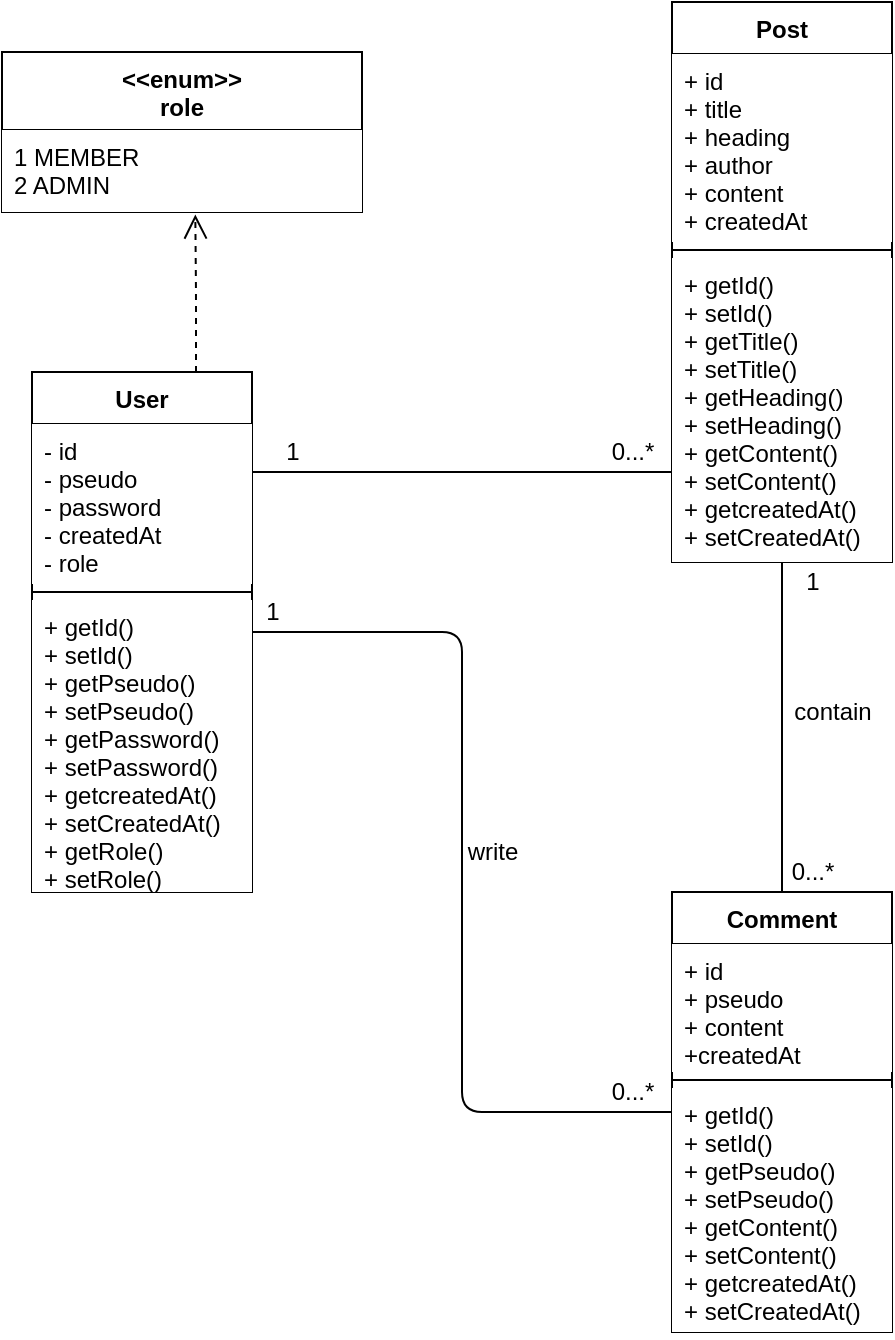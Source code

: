 <mxfile version="12.9.9" type="device"><diagram id="MVQzkmxj7oTp172YES03" name="Page-1"><mxGraphModel dx="195" dy="806" grid="1" gridSize="10" guides="1" tooltips="1" connect="1" arrows="1" fold="1" page="1" pageScale="1" pageWidth="827" pageHeight="1169" math="0" shadow="0"><root><mxCell id="0"/><mxCell id="1" parent="0"/><mxCell id="KkqZKMKDSex_E3UNt-Xo-31" value="" style="endArrow=open;dashed=1;html=1;entryX=0.537;entryY=1.03;entryDx=0;entryDy=0;entryPerimeter=0;edgeStyle=orthogonalEdgeStyle;endFill=0;strokeWidth=1;endSize=10;startSize=8;" edge="1" parent="1" source="KkqZKMKDSex_E3UNt-Xo-13" target="KkqZKMKDSex_E3UNt-Xo-18"><mxGeometry width="50" height="50" relative="1" as="geometry"><mxPoint x="1100" y="630" as="sourcePoint"/><mxPoint x="1150" y="580" as="targetPoint"/><Array as="points"><mxPoint x="1082" y="450"/><mxPoint x="1082" y="450"/></Array></mxGeometry></mxCell><mxCell id="KkqZKMKDSex_E3UNt-Xo-33" value="" style="endArrow=none;html=1;strokeWidth=1;edgeStyle=orthogonalEdgeStyle;" edge="1" parent="1" source="KkqZKMKDSex_E3UNt-Xo-13" target="KkqZKMKDSex_E3UNt-Xo-1"><mxGeometry width="50" height="50" relative="1" as="geometry"><mxPoint x="1280" y="580" as="sourcePoint"/><mxPoint x="1330" y="530" as="targetPoint"/><Array as="points"><mxPoint x="1200" y="540"/><mxPoint x="1200" y="540"/></Array></mxGeometry></mxCell><mxCell id="KkqZKMKDSex_E3UNt-Xo-34" value="" style="endArrow=none;html=1;strokeWidth=1;edgeStyle=orthogonalEdgeStyle;" edge="1" parent="1" source="KkqZKMKDSex_E3UNt-Xo-13" target="KkqZKMKDSex_E3UNt-Xo-5"><mxGeometry width="50" height="50" relative="1" as="geometry"><mxPoint x="1180" y="530" as="sourcePoint"/><mxPoint x="1450" y="600" as="targetPoint"/></mxGeometry></mxCell><mxCell id="KkqZKMKDSex_E3UNt-Xo-13" value="User&#10;" style="swimlane;fontStyle=1;align=center;verticalAlign=top;childLayout=stackLayout;horizontal=1;startSize=26;horizontalStack=0;resizeParent=1;resizeParentMax=0;resizeLast=0;collapsible=1;marginBottom=0;swimlaneLine=1;backgroundOutline=0;fillColor=#ffffff;" vertex="1" parent="1"><mxGeometry x="1000" y="490" width="110" height="260" as="geometry"/></mxCell><mxCell id="KkqZKMKDSex_E3UNt-Xo-14" value="- id&#10;- pseudo&#10;- password&#10;- createdAt&#10;- role" style="text;strokeColor=none;fillColor=#ffffff;align=left;verticalAlign=top;spacingLeft=4;spacingRight=4;overflow=hidden;rotatable=0;points=[[0,0.5],[1,0.5]];portConstraint=eastwest;shadow=0;" vertex="1" parent="KkqZKMKDSex_E3UNt-Xo-13"><mxGeometry y="26" width="110" height="80" as="geometry"/></mxCell><mxCell id="KkqZKMKDSex_E3UNt-Xo-15" value="" style="line;strokeWidth=1;fillColor=#ffffff;align=left;verticalAlign=middle;spacingTop=-1;spacingLeft=3;spacingRight=3;rotatable=0;labelPosition=right;points=[];portConstraint=eastwest;" vertex="1" parent="KkqZKMKDSex_E3UNt-Xo-13"><mxGeometry y="106" width="110" height="8" as="geometry"/></mxCell><mxCell id="KkqZKMKDSex_E3UNt-Xo-16" value="+ getId()&#10;+ setId()&#10;+ getPseudo()&#10;+ setPseudo()&#10;+ getPassword()&#10;+ setPassword()&#10;+ getcreatedAt()&#10;+ setCreatedAt()&#10;+ getRole()&#10;+ setRole()&#10;" style="text;strokeColor=none;fillColor=#ffffff;align=left;verticalAlign=top;spacingLeft=4;spacingRight=4;overflow=hidden;rotatable=0;points=[[0,0.5],[1,0.5]];portConstraint=eastwest;" vertex="1" parent="KkqZKMKDSex_E3UNt-Xo-13"><mxGeometry y="114" width="110" height="146" as="geometry"/></mxCell><mxCell id="KkqZKMKDSex_E3UNt-Xo-17" value="&lt;&lt;enum&gt;&gt;&#10;role&#10;" style="swimlane;fontStyle=1;align=center;verticalAlign=top;childLayout=stackLayout;horizontal=1;startSize=39;horizontalStack=0;resizeParent=1;resizeParentMax=0;resizeLast=0;collapsible=1;marginBottom=0;swimlaneLine=1;backgroundOutline=0;fillColor=#ffffff;" vertex="1" parent="1"><mxGeometry x="985" y="330" width="180" height="80" as="geometry"/></mxCell><mxCell id="KkqZKMKDSex_E3UNt-Xo-18" value="1 MEMBER&#10;2 ADMIN" style="text;strokeColor=none;fillColor=#ffffff;align=left;verticalAlign=top;spacingLeft=4;spacingRight=4;overflow=hidden;rotatable=0;points=[[0,0.5],[1,0.5]];portConstraint=eastwest;shadow=0;" vertex="1" parent="KkqZKMKDSex_E3UNt-Xo-17"><mxGeometry y="39" width="180" height="41" as="geometry"/></mxCell><mxCell id="KkqZKMKDSex_E3UNt-Xo-5" value="Comment" style="swimlane;fontStyle=1;align=center;verticalAlign=top;childLayout=stackLayout;horizontal=1;startSize=26;horizontalStack=0;resizeParent=1;resizeParentMax=0;resizeLast=0;collapsible=1;marginBottom=0;swimlaneLine=1;backgroundOutline=0;fillColor=#ffffff;" vertex="1" parent="1"><mxGeometry x="1320" y="750" width="110" height="220" as="geometry"/></mxCell><mxCell id="KkqZKMKDSex_E3UNt-Xo-6" value="+ id&#10;+ pseudo&#10;+ content&#10;+createdAt" style="text;strokeColor=none;fillColor=#ffffff;align=left;verticalAlign=top;spacingLeft=4;spacingRight=4;overflow=hidden;rotatable=0;points=[[0,0.5],[1,0.5]];portConstraint=eastwest;shadow=0;" vertex="1" parent="KkqZKMKDSex_E3UNt-Xo-5"><mxGeometry y="26" width="110" height="64" as="geometry"/></mxCell><mxCell id="KkqZKMKDSex_E3UNt-Xo-7" value="" style="line;strokeWidth=1;fillColor=#ffffff;align=left;verticalAlign=middle;spacingTop=-1;spacingLeft=3;spacingRight=3;rotatable=0;labelPosition=right;points=[];portConstraint=eastwest;" vertex="1" parent="KkqZKMKDSex_E3UNt-Xo-5"><mxGeometry y="90" width="110" height="8" as="geometry"/></mxCell><mxCell id="KkqZKMKDSex_E3UNt-Xo-8" value="+ getId()&#10;+ setId()&#10;+ getPseudo()&#10;+ setPseudo()&#10;+ getContent()&#10;+ setContent()&#10;+ getcreatedAt()&#10;+ setCreatedAt()" style="text;strokeColor=none;fillColor=#ffffff;align=left;verticalAlign=top;spacingLeft=4;spacingRight=4;overflow=hidden;rotatable=0;points=[[0,0.5],[1,0.5]];portConstraint=eastwest;" vertex="1" parent="KkqZKMKDSex_E3UNt-Xo-5"><mxGeometry y="98" width="110" height="122" as="geometry"/></mxCell><mxCell id="KkqZKMKDSex_E3UNt-Xo-1" value="Post" style="swimlane;fontStyle=1;align=center;verticalAlign=top;childLayout=stackLayout;horizontal=1;startSize=26;horizontalStack=0;resizeParent=1;resizeParentMax=0;resizeLast=0;collapsible=1;marginBottom=0;swimlaneLine=1;backgroundOutline=0;fillColor=#ffffff;" vertex="1" parent="1"><mxGeometry x="1320" y="305" width="110" height="280" as="geometry"/></mxCell><mxCell id="KkqZKMKDSex_E3UNt-Xo-2" value="+ id&#10;+ title&#10;+ heading&#10;+ author&#10;+ content&#10;+ createdAt" style="text;strokeColor=none;fillColor=#ffffff;align=left;verticalAlign=top;spacingLeft=4;spacingRight=4;overflow=hidden;rotatable=0;points=[[0,0.5],[1,0.5]];portConstraint=eastwest;shadow=0;" vertex="1" parent="KkqZKMKDSex_E3UNt-Xo-1"><mxGeometry y="26" width="110" height="94" as="geometry"/></mxCell><mxCell id="KkqZKMKDSex_E3UNt-Xo-3" value="" style="line;strokeWidth=1;fillColor=#ffffff;align=left;verticalAlign=middle;spacingTop=-1;spacingLeft=3;spacingRight=3;rotatable=0;labelPosition=right;points=[];portConstraint=eastwest;" vertex="1" parent="KkqZKMKDSex_E3UNt-Xo-1"><mxGeometry y="120" width="110" height="8" as="geometry"/></mxCell><mxCell id="KkqZKMKDSex_E3UNt-Xo-4" value="+ getId()&#10;+ setId()&#10;+ getTitle()&#10;+ setTitle()&#10;+ getHeading()&#10;+ setHeading()&#10;+ getContent()&#10;+ setContent()&#10;+ getcreatedAt()&#10;+ setCreatedAt()" style="text;strokeColor=none;fillColor=#ffffff;align=left;verticalAlign=top;spacingLeft=4;spacingRight=4;overflow=hidden;rotatable=0;points=[[0,0.5],[1,0.5]];portConstraint=eastwest;" vertex="1" parent="KkqZKMKDSex_E3UNt-Xo-1"><mxGeometry y="128" width="110" height="152" as="geometry"/></mxCell><mxCell id="KkqZKMKDSex_E3UNt-Xo-35" value="" style="endArrow=none;html=1;strokeWidth=1;edgeStyle=orthogonalEdgeStyle;" edge="1" parent="1" source="KkqZKMKDSex_E3UNt-Xo-5" target="KkqZKMKDSex_E3UNt-Xo-1"><mxGeometry width="50" height="50" relative="1" as="geometry"><mxPoint x="1120" y="550" as="sourcePoint"/><mxPoint x="1330" y="550" as="targetPoint"/><Array as="points"/></mxGeometry></mxCell><mxCell id="KkqZKMKDSex_E3UNt-Xo-36" value="contain" style="text;html=1;align=center;verticalAlign=middle;resizable=0;points=[];" vertex="1" connectable="0" parent="KkqZKMKDSex_E3UNt-Xo-35"><mxGeometry x="0.151" y="-2" relative="1" as="geometry"><mxPoint x="23" y="5" as="offset"/></mxGeometry></mxCell><mxCell id="KkqZKMKDSex_E3UNt-Xo-37" value="1" style="text;html=1;align=center;verticalAlign=middle;resizable=0;points=[];autosize=1;" vertex="1" parent="1"><mxGeometry x="1380" y="585" width="20" height="20" as="geometry"/></mxCell><mxCell id="KkqZKMKDSex_E3UNt-Xo-38" value="0...*" style="text;html=1;align=center;verticalAlign=middle;resizable=0;points=[];autosize=1;" vertex="1" parent="1"><mxGeometry x="1370" y="730" width="40" height="20" as="geometry"/></mxCell><mxCell id="KkqZKMKDSex_E3UNt-Xo-39" value="0...*" style="text;html=1;align=center;verticalAlign=middle;resizable=0;points=[];autosize=1;" vertex="1" parent="1"><mxGeometry x="1280" y="520" width="40" height="20" as="geometry"/></mxCell><mxCell id="KkqZKMKDSex_E3UNt-Xo-40" value="1" style="text;html=1;align=center;verticalAlign=middle;resizable=0;points=[];autosize=1;" vertex="1" parent="1"><mxGeometry x="1120" y="520" width="20" height="20" as="geometry"/></mxCell><mxCell id="KkqZKMKDSex_E3UNt-Xo-41" value="1" style="text;html=1;align=center;verticalAlign=middle;resizable=0;points=[];autosize=1;" vertex="1" parent="1"><mxGeometry x="1110" y="600" width="20" height="20" as="geometry"/></mxCell><mxCell id="KkqZKMKDSex_E3UNt-Xo-42" value="0...*" style="text;html=1;align=center;verticalAlign=middle;resizable=0;points=[];autosize=1;" vertex="1" parent="1"><mxGeometry x="1280" y="840" width="40" height="20" as="geometry"/></mxCell><mxCell id="KkqZKMKDSex_E3UNt-Xo-43" value="write" style="text;html=1;align=center;verticalAlign=middle;resizable=0;points=[];autosize=1;" vertex="1" parent="1"><mxGeometry x="1210" y="720" width="40" height="20" as="geometry"/></mxCell></root></mxGraphModel></diagram></mxfile>